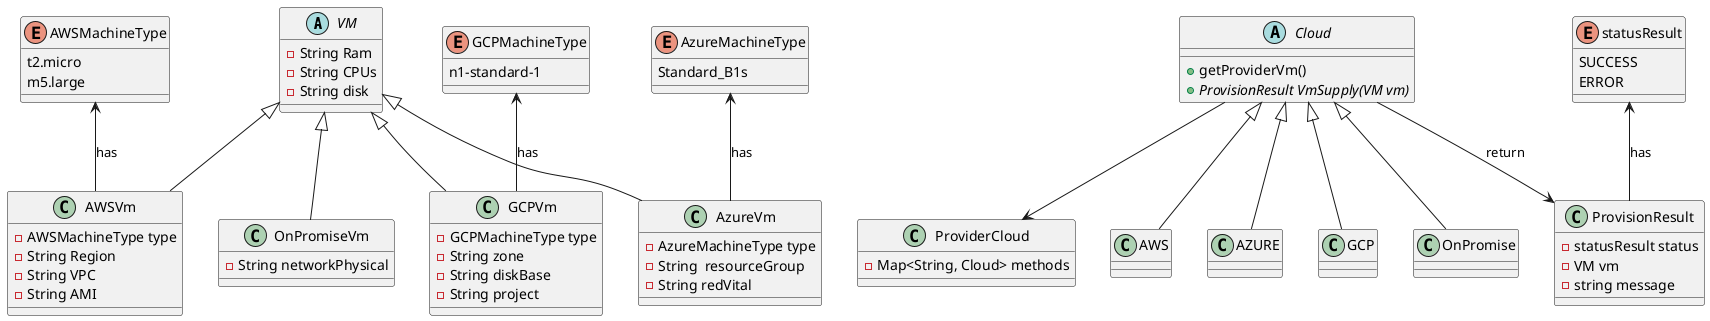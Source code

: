 @startuml cloud-factory
abstract class VM {
- String Ram
- String CPUs
- String disk
}

enum AWSMachineType{
t2.micro 
m5.large
}
enum AzureMachineType {
Standard_B1s
}
enum GCPMachineType {
n1-standard-1
}

class AWSVm {
- AWSMachineType type
- String Region
- String VPC
- String AMI
}
class AzureVm{
- AzureMachineType type
- String  resourceGroup
- String redVital
}
class GCPVm{
- GCPMachineType type
- String zone
- String diskBase
- String project
}
class OnPromiseVm{
    - String networkPhysical
}

abstract class Cloud{
+ getProviderVm()
+ {abstract} ProvisionResult VmSupply(VM vm)
}

class ProviderCloud {
    - Map<String, Cloud> methods
}

class AWS{}
class AZURE{}
class GCP{}
class OnPromise{}

Cloud <|-- AWS
Cloud <|-- GCP
Cloud <|-- AZURE
Cloud <|-- OnPromise

' AWS --> AWSVm : create
' AZURE --> AzureVm : create
' GCP --> GCPVm : create

Cloud --> ProviderCloud

VM <|-- AzureVm
VM <|-- GCPVm
VM <|-- AWSVm
VM <|-- OnPromiseVm

AzureMachineType <-- AzureVm : has
AWSMachineType <-- AWSVm : has
GCPMachineType <-- GCPVm : has 



enum statusResult {
    SUCCESS
    ERROR
}

class ProvisionResult {
    - statusResult status
    - VM vm
    - string message
}

Cloud --> ProvisionResult: return
statusResult <-- ProvisionResult : has


@enduml